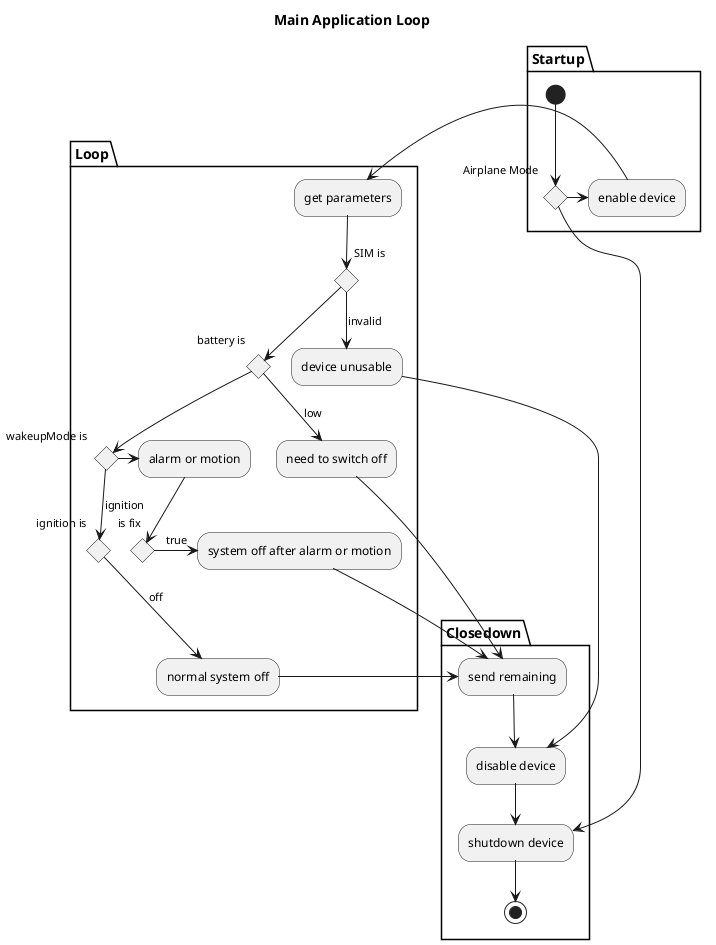 @startuml
title Main Application Loop

partition Closedown
"send remaining" -down-> "disable device"
"disable device" -down-> "shutdown device"
"shutdown device" -down-> (*)

end partition


partition Startup
(*) -down-> if "Airplane Mode" then
    -> "shutdown device"
else
    -> "enable device"
end partition

partition Loop
"enable device" ->  "get parameters"

"get parameters" -down-> if "SIM is" then
    -->[invalid] "device unusable"
else
    -down-> if "battery is" then
        -->[low] "need to switch off"
else
    -down-> if "wakeupMode is" then
        -down->[ignition] if "ignition is" then
            -down->[off] "normal system off"
        endif
    else
        -> "alarm or motion"
    endif
endif

"alarm or motion" -down-> if "is fix" then 
    ->[true] "system off after alarm or motion"
endif

"system off after alarm or motion" -right-> "send remaining"
"normal system off" -right-> "send remaining"
"need to switch off" -right-> "send remaining"
"device unusable" -right-> "disable device"

end partition

@enduml